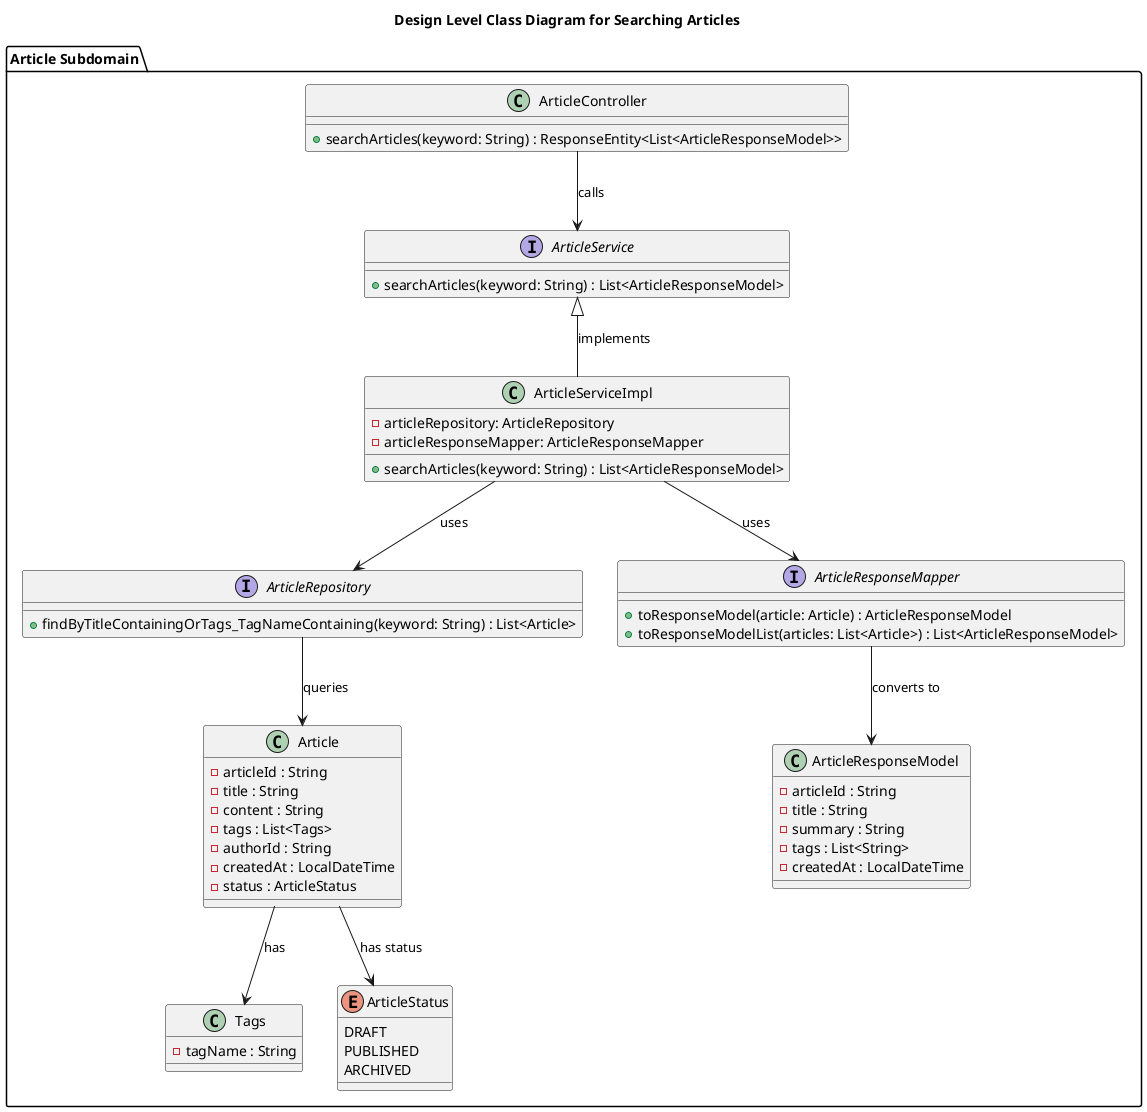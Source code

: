@startuml
title Design Level Class Diagram for Searching Articles

package "Article Subdomain" {
    class ArticleController {
        + searchArticles(keyword: String) : ResponseEntity<List<ArticleResponseModel>>
    }

    interface ArticleService {
        + searchArticles(keyword: String) : List<ArticleResponseModel>
    }

    class ArticleServiceImpl {
        - articleRepository: ArticleRepository
        - articleResponseMapper: ArticleResponseMapper
        + searchArticles(keyword: String) : List<ArticleResponseModel>
    }

    interface ArticleRepository {
        + findByTitleContainingOrTags_TagNameContaining(keyword: String) : List<Article>
    }

    class Article {
        - articleId : String
        - title : String
        - content : String
        - tags : List<Tags>
        - authorId : String
        - createdAt : LocalDateTime
        - status : ArticleStatus
    }

    class Tags {
        - tagName : String
    }

    class ArticleResponseModel {
        - articleId : String
        - title : String
        - summary : String
        - tags : List<String>
        - createdAt : LocalDateTime
    }

    interface ArticleResponseMapper {
        + toResponseModel(article: Article) : ArticleResponseModel
        + toResponseModelList(articles: List<Article>) : List<ArticleResponseModel>
    }

    enum ArticleStatus {
        DRAFT
        PUBLISHED
        ARCHIVED
    }

    ArticleController --> ArticleService : calls
    ArticleServiceImpl -up-|> ArticleService : implements
    ArticleServiceImpl --> ArticleRepository : uses
    ArticleRepository --> Article : queries
    Article --> Tags : has
    Article --> ArticleStatus : has status
    ArticleServiceImpl --> ArticleResponseMapper : uses
    ArticleResponseMapper --> ArticleResponseModel : converts to
}

@enduml
